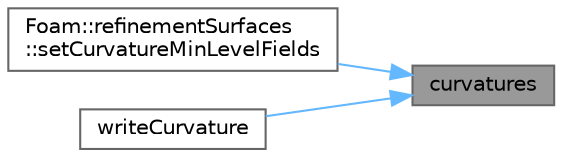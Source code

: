 digraph "curvatures"
{
 // LATEX_PDF_SIZE
  bgcolor="transparent";
  edge [fontname=Helvetica,fontsize=10,labelfontname=Helvetica,labelfontsize=10];
  node [fontname=Helvetica,fontsize=10,shape=box,height=0.2,width=0.4];
  rankdir="RL";
  Node1 [id="Node000001",label="curvatures",height=0.2,width=0.4,color="gray40", fillcolor="grey60", style="filled", fontcolor="black",tooltip=" "];
  Node1 -> Node2 [id="edge1_Node000001_Node000002",dir="back",color="steelblue1",style="solid",tooltip=" "];
  Node2 [id="Node000002",label="Foam::refinementSurfaces\l::setCurvatureMinLevelFields",height=0.2,width=0.4,color="grey40", fillcolor="white", style="filled",URL="$classFoam_1_1refinementSurfaces.html#a9934c4a553ff1ba9e394d2bb00b41340",tooltip=" "];
  Node1 -> Node3 [id="edge2_Node000001_Node000003",dir="back",color="steelblue1",style="solid",tooltip=" "];
  Node3 [id="Node000003",label="writeCurvature",height=0.2,width=0.4,color="grey40", fillcolor="white", style="filled",URL="$classFoam_1_1triSurfaceTools.html#a8591e1a41c13a57e465e8ce521e794ba",tooltip=" "];
}
